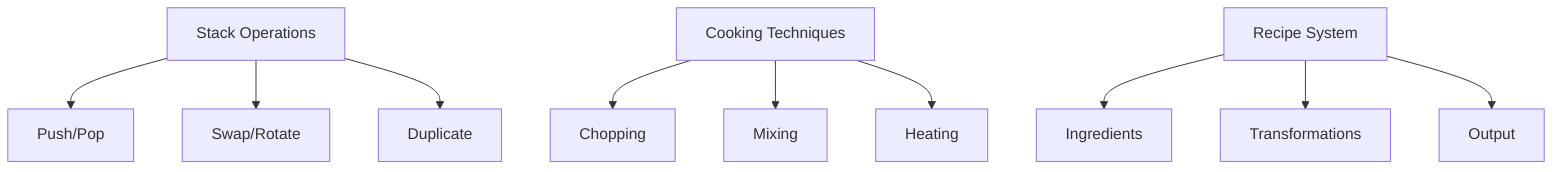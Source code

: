 graph TD
    A[Stack Operations] --> B[Push/Pop]
    A --> C[Swap/Rotate]
    A --> D[Duplicate]
    E[Cooking Techniques] --> F[Chopping]
    E --> G[Mixing]
    E --> H[Heating]
    I[Recipe System] --> J[Ingredients]
    I --> K[Transformations]
    I --> L[Output]